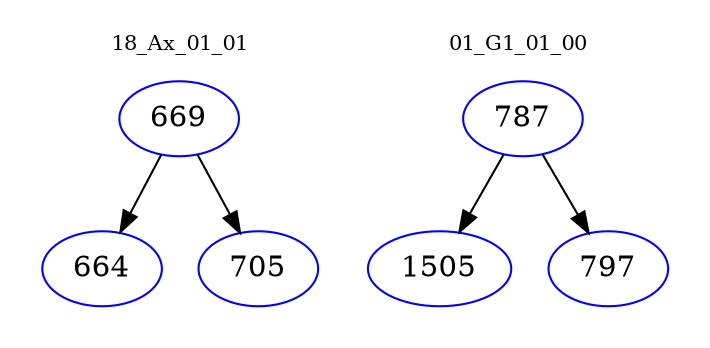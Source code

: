 digraph{
subgraph cluster_0 {
color = white
label = "18_Ax_01_01";
fontsize=10;
T0_669 [label="669", color="blue"]
T0_669 -> T0_664 [color="black"]
T0_664 [label="664", color="blue"]
T0_669 -> T0_705 [color="black"]
T0_705 [label="705", color="blue"]
}
subgraph cluster_1 {
color = white
label = "01_G1_01_00";
fontsize=10;
T1_787 [label="787", color="blue"]
T1_787 -> T1_1505 [color="black"]
T1_1505 [label="1505", color="blue"]
T1_787 -> T1_797 [color="black"]
T1_797 [label="797", color="blue"]
}
}

